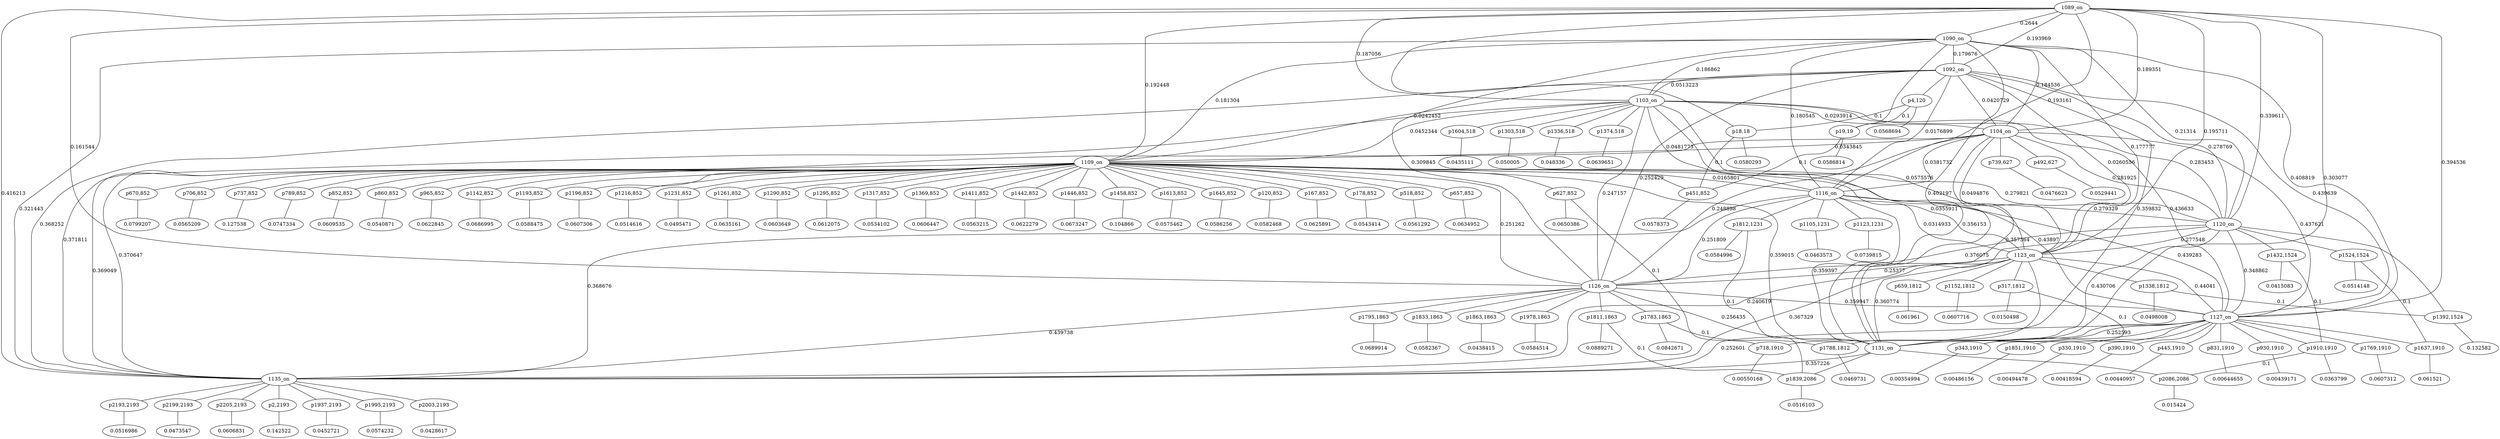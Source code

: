graph {
	"p2,2193" -- "c0"
	"c0" [ label="0.142522", pos="11.8237,97.9324!"];
	"p4,120" -- "c8"
	"c8" [ label="0.0568694", pos="54.2263,99.454!"];
	"p4,120" -- "p18,18" [label="0.1"]
	"p4,120" -- "p19,19" [label="0.1"]
	"p18,18" -- "c25"
	"c25" [ label="0.0580293", pos="61.9515,90.4938!"];
	"p18,18" -- "p451,852" [label="0.1"]
	"p19,19" -- "c40"
	"c40" [ label="0.0586814", pos="46.5006,90.4053!"];
	"p19,19" -- "p451,852" [label="0.1"]
	"p120,852" -- "c55"
	"c55" [ label="0.0582468", pos="24.7301,94.5148!"];
	"p167,852" -- "c73"
	"c73" [ label="0.0625891", pos="36.7726,87.7184!"];
	"p178,852" -- "c91"
	"c91" [ label="0.0543414", pos="12.9991,78.6252!"];
	"p317,1812" -- "c114"
	"c114" [ label="0.0150498", pos="0.268098,84.9969!"];
	"p317,1812" -- "p343,1910" [label="0.1"]
	"p330,1910" -- "c135"
	"c135" [ label="0.00494478", pos="9.02383,84.7785!"];
	"p343,1910" -- "c149"
	"c149" [ label="0.00354994", pos="3.15582,84.4702!"];
	"p390,1910" -- "c163"
	"c163" [ label="0.00418594", pos="4.89745,82.4158!"];
	"p445,1910" -- "c177"
	"c177" [ label="0.00440957", pos="4.37585,79.9915!"];
	"p451,852" -- "c180"
	"c180" [ label="0.0578373", pos="66.4045,81.4355!"];
	"p492,627" -- "c205"
	"c205" [ label="0.0529441", pos="23.9819,81.2168!"];
	"p518,852" -- "c214"
	"c214" [ label="0.0561292", pos="96.776,62.854!"];
	"p627,852" -- "c232"
	"c232" [ label="0.0650386", pos="69.4236,77.1261!"];
	"p627,852" -- "p718,1910" [label="0.1"]
	"p657,852" -- "c250"
	"c250" [ label="0.0634952", pos="47.8125,71.5035!"];
	"p659,1812" -- "c268"
	"c268" [ label="0.061961", pos="60.6162,71.1487!"];
	"p670,852" -- "c285"
	"c285" [ label="0.0799207", pos="74.5895,73.5762!"];
	"p706,852" -- "c303"
	"c303" [ label="0.0565209", pos="7.76685,76.0098!"];
	"p718,1910" -- "c332"
	"c332" [ label="0.00550168", pos="70.5746,74.1346!"];
	"p737,852" -- "c335"
	"c335" [ label="0.127538", pos="3.52372,68.7987!"];
	"p739,627" -- "c353"
	"c353" [ label="0.0476623", pos="21.2629,72.9469!"];
	"p789,852" -- "c371"
	"c371" [ label="0.0747334", pos="7.83776,68.5985!"];
	"p831,1910" -- "c400"
	"c400" [ label="0.00644655", pos="66.3625,71.7592!"];
	"p852,852" -- "c403"
	"c403" [ label="0.0609535", pos="91.633,72.5489!"];
	"p860,852" -- "c421"
	"c421" [ label="0.0540871", pos="78.9379,72.4969!"];
	"p930,1910" -- "c450"
	"c450" [ label="0.00439171", pos="66.3519,69.8416!"];
	"p965,852" -- "c457"
	"c457" [ label="0.0622845", pos="10.45,69.6267!"];
	"p1105,1231" -- "c478"
	"c478" [ label="0.0463573", pos="74.6737,64.1343!"];
	"p1123,1231" -- "c484"
	"c484" [ label="0.0739815", pos="68.9868,65.4787!"];
	"p1142,852" -- "c502"
	"c502" [ label="0.0686995", pos="33.6012,65.358!"];
	"p1152,1812" -- "c520"
	"c520" [ label="0.0607716", pos="58.1501,65.4437!"];
	"p1193,852" -- "c537"
	"c537" [ label="0.0588475", pos="17.9259,57.4356!"];
	"p1196,852" -- "c555"
	"c555" [ label="0.0607306", pos="47.9383,58.6642!"];
	"p1216,852" -- "c573"
	"c573" [ label="0.0514616", pos="10.4891,63.5334!"];
	"p1231,852" -- "c591"
	"c591" [ label="0.0495471", pos="85.119,62.2229!"];
	"p1261,852" -- "c613"
	"c613" [ label="0.0635161", pos="3.88103,60.4281!"];
	"p1290,852" -- "c625"
	"c625" [ label="0.0603649", pos="60.6932,56.6971!"];
	"p1295,852" -- "c647"
	"c647" [ label="0.0612075", pos="8.90963,58.4661!"];
	"p1303,518" -- "c659"
	"c659" [ label="0.050005", pos="71.8903,58.1756!"];
	"p1317,852" -- "c679"
	"c679" [ label="0.0534102", pos="13.1459,54.9317!"];
	"p1336,518" -- "c691"
	"c691" [ label="0.048336", pos="74.7667,52.3651!"];
	"p1338,1812" -- "c707"
	"c707" [ label="0.0498008", pos="4.77315,53.8353!"];
	"p1338,1812" -- "p1392,1524" [label="0.1"]
	"p1369,852" -- "c724"
	"c724" [ label="0.0606447", pos="54.2774,52.4504!"];
	"p1374,518" -- "c742"
	"c742" [ label="0.0639651", pos="71.7066,52.4455!"];
	"p1392,1524" -- "c758"
	"c758" [ label="0.132582", pos="5.28396,48.9733!"];
	"p1411,852" -- "c761"
	"c761" [ label="0.0563215", pos="51.9585,49.0762!"];
	"p1432,1524" -- "c779"
	"c779" [ label="0.0415083", pos="2.85017,44.1548!"];
	"p1432,1524" -- "p1910,1910" [label="0.1"]
	"p1442,852" -- "c783"
	"c783" [ label="0.0622279", pos="56.5587,50.2018!"];
	"p1446,852" -- "c801"
	"c801" [ label="0.0673247", pos="30.8615,50.0028!"];
	"p1458,852" -- "c822"
	"c822" [ label="0.104866", pos="43.5248,48.2613!"];
	"p1524,1524" -- "c836"
	"c836" [ label="0.0514148", pos="9.89166,47.8528!"];
	"p1524,1524" -- "p1637,1910" [label="0.1"]
	"p1604,518" -- "c839"
	"c839" [ label="0.0435111", pos="74.2905,46.5645!"];
	"p1613,852" -- "c855"
	"c855" [ label="0.0575462", pos="52.4374,46.4241!"];
	"p1637,1910" -- "c873"
	"c873" [ label="0.061521", pos="8.77956,44.3706!"];
	"p1645,852" -- "c887"
	"c887" [ label="0.0586256", pos="92.8399,46.368!"];
	"p1769,1910" -- "c905"
	"c905" [ label="0.0607312", pos="13.0452,39.7869!"];
	"p1783,1863" -- "c919"
	"c919" [ label="0.0842671", pos="31.5974,37.8427!"];
	"p1783,1863" -- "p1788,1812" [label="0.1"]
	"p1788,1812" -- "c937"
	"c937" [ label="0.0469731", pos="21.7336,35.1941!"];
	"p1795,1863" -- "c951"
	"c951" [ label="0.0689914", pos="53.1034,37.1601!"];
	"p1811,1863" -- "c956"
	"c956" [ label="0.0889271", pos="70.3918,38.3785!"];
	"p1811,1863" -- "p1839,2086" [label="0.1"]
	"p1812,1231" -- "c973"
	"c973" [ label="0.0584996", pos="82.2519,39.7376!"];
	"p1812,1231" -- "p1839,2086" [label="0.1"]
	"p1833,1863" -- "c978"
	"c978" [ label="0.0582367", pos="64.8667,37.0014!"];
	"p1839,2086" -- "c997"
	"c997" [ label="0.0516103", pos="75.8288,38.3387!"];
	"p1851,1910" -- "c1010"
	"c1010" [ label="0.00486156", pos="9.15363,37.1568!"];
	"p1863,1863" -- "c1012"
	"c1012" [ label="0.0438415", pos="45.3026,32.6786!"];
	"p1910,1910" -- "c1017"
	"c1017" [ label="0.0363799", pos="8.07972,34.5157!"];
	"p1910,1910" -- "p2086,2086" [label="0.1"]
	"p1937,2193" -- "c1031"
	"c1031" [ label="0.0452721", pos="27.0135,33.7538!"];
	"p1978,1863" -- "c1039"
	"c1039" [ label="0.0584514", pos="40.8572,32.6136!"];
	"p1995,2193" -- "c1044"
	"c1044" [ label="0.0574232", pos="29.0986,29.9752!"];
	"p2003,2193" -- "c1052"
	"c1052" [ label="0.0428617", pos="37.0027,31.4173!"];
	"p2086,2086" -- "c1060"
	"c1060" [ label="0.015424", pos="13.0773,30.6181!"];
	"p2193,2193" -- "c1064"
	"c1064" [ label="0.0516986", pos="30.7924,13.2333!"];
	"p2199,2193" -- "c1072"
	"c1072" [ label="0.0473547", pos="45.7898,16.7753!"];
	"p2205,2193" -- "c1080"
	"c1080" [ label="0.0606831", pos="44.7406,4.31873!"];
	"1089_on" -- "1090_on" [label="0.2644"]
	"1089_on" -- "1092_on" [label="0.193969"]
	"1089_on" -- "1103_on" [label="0.187056"]
	"1089_on" -- "1104_on" [label="0.189351"]
	"1089_on" -- "1109_on" [label="0.192448"]
	"1089_on" -- "1116_on" [label="0.193161"]
	"1089_on" -- "1120_on" [label="0.339611"]
	"1089_on" -- "1123_on" [label="0.195711"]
	"1089_on" -- "1126_on" [label="0.161544"]
	"1089_on" -- "1127_on" [label="0.394536"]
	"1089_on" -- "1131_on" [label="0.303077"]
	"1089_on" -- "1135_on" [label="0.416213"]
	"1090_on" -- "1092_on" [label="0.179676"]
	"1090_on" -- "1103_on" [label="0.186862"]
	"1090_on" -- "1104_on" [label="0.184536"]
	"1090_on" -- "1109_on" [label="0.181304"]
	"1090_on" -- "1116_on" [label="0.180545"]
	"1090_on" -- "1120_on" [label="0.21314"]
	"1090_on" -- "1123_on" [label="0.177777"]
	"1090_on" -- "1126_on" [label="0.309845"]
	"1090_on" -- "1127_on" [label="0.408819"]
	"1090_on" -- "1131_on" [label="0.402197"]
	"1090_on" -- "1135_on" [label="0.321443"]
	"1092_on" -- "1103_on" [label="0.0513223"]
	"1092_on" -- "1104_on" [label="0.0420729"]
	"1092_on" -- "1109_on" [label="0.0242452"]
	"1092_on" -- "1116_on" [label="0.0176899"]
	"1092_on" -- "1120_on" [label="0.278769"]
	"1092_on" -- "1123_on" [label="0.0260556"]
	"1092_on" -- "1126_on" [label="0.252429"]
	"1092_on" -- "1127_on" [label="0.439639"]
	"1092_on" -- "1131_on" [label="0.359832"]
	"1092_on" -- "1135_on" [label="0.368252"]
	"1103_on" -- "1104_on" [label="0.0293914"]
	"1103_on" -- "1109_on" [label="0.0452344"]
	"1103_on" -- "1116_on" [label="0.0481773"]
	"1103_on" -- "1120_on" [label="0.283453"]
	"1103_on" -- "1123_on" [label="0.0575576"]
	"1103_on" -- "1126_on" [label="0.247157"]
	"1103_on" -- "1127_on" [label="0.436633"]
	"1103_on" -- "1131_on" [label="0.356153"]
	"1103_on" -- "1135_on" [label="0.371811"]
	"1104_on" -- "1109_on" [label="0.0343845"]
	"1104_on" -- "1116_on" [label="0.0381732"]
	"1104_on" -- "1120_on" [label="0.281925"]
	"1104_on" -- "1123_on" [label="0.0494876"]
	"1104_on" -- "1126_on" [label="0.248898"]
	"1104_on" -- "1127_on" [label="0.437621"]
	"1104_on" -- "1131_on" [label="0.357364"]
	"1104_on" -- "1135_on" [label="0.370647"]
	"1109_on" -- "1116_on" [label="0.0165801"]
	"1109_on" -- "1120_on" [label="0.279821"]
	"1109_on" -- "1123_on" [label="0.0355911"]
	"1109_on" -- "1126_on" [label="0.251262"]
	"1109_on" -- "1127_on" [label="0.43897"]
	"1109_on" -- "1131_on" [label="0.359015"]
	"1109_on" -- "1135_on" [label="0.369049"]
	"1116_on" -- "1120_on" [label="0.279329"]
	"1116_on" -- "1123_on" [label="0.0314933"]
	"1116_on" -- "1126_on" [label="0.251809"]
	"1116_on" -- "1127_on" [label="0.439283"]
	"1116_on" -- "1131_on" [label="0.359397"]
	"1116_on" -- "1135_on" [label="0.368676"]
	"1120_on" -- "1123_on" [label="0.277548"]
	"1120_on" -- "1126_on" [label="0.376075"]
	"1120_on" -- "1127_on" [label="0.348862"]
	"1120_on" -- "1131_on" [label="0.430706"]
	"1120_on" -- "1135_on" [label="0.240619"]
	"1123_on" -- "1126_on" [label="0.25377"]
	"1123_on" -- "1127_on" [label="0.44041"]
	"1123_on" -- "1131_on" [label="0.360774"]
	"1123_on" -- "1135_on" [label="0.367329"]
	"1126_on" -- "1127_on" [label="0.359947"]
	"1126_on" -- "1131_on" [label="0.256435"]
	"1126_on" -- "1135_on" [label="0.439738"]
	"1127_on" -- "1131_on" [label="0.252593"]
	"1127_on" -- "1135_on" [label="0.252601"]
	"1131_on" -- "1135_on" [label="0.357226"]
	"1089_on" -- "p18,18"
	"1090_on" -- "p19,19"
	"1092_on" -- "p4,120"
	"1103_on" -- "p1303,518"
	"1103_on" -- "p1336,518"
	"1103_on" -- "p1374,518"
	"1103_on" -- "p1604,518"
	"1104_on" -- "p492,627"
	"1104_on" -- "p739,627"
	"1109_on" -- "p120,852"
	"1109_on" -- "p167,852"
	"1109_on" -- "p178,852"
	"1109_on" -- "p451,852"
	"1109_on" -- "p518,852"
	"1109_on" -- "p627,852"
	"1109_on" -- "p657,852"
	"1109_on" -- "p670,852"
	"1109_on" -- "p706,852"
	"1109_on" -- "p737,852"
	"1109_on" -- "p789,852"
	"1109_on" -- "p852,852"
	"1109_on" -- "p860,852"
	"1109_on" -- "p965,852"
	"1109_on" -- "p1142,852"
	"1109_on" -- "p1193,852"
	"1109_on" -- "p1196,852"
	"1109_on" -- "p1216,852"
	"1109_on" -- "p1231,852"
	"1109_on" -- "p1261,852"
	"1109_on" -- "p1290,852"
	"1109_on" -- "p1295,852"
	"1109_on" -- "p1317,852"
	"1109_on" -- "p1369,852"
	"1109_on" -- "p1411,852"
	"1109_on" -- "p1442,852"
	"1109_on" -- "p1446,852"
	"1109_on" -- "p1458,852"
	"1109_on" -- "p1613,852"
	"1109_on" -- "p1645,852"
	"1116_on" -- "p1105,1231"
	"1116_on" -- "p1123,1231"
	"1116_on" -- "p1812,1231"
	"1120_on" -- "p1392,1524"
	"1120_on" -- "p1432,1524"
	"1120_on" -- "p1524,1524"
	"1123_on" -- "p317,1812"
	"1123_on" -- "p659,1812"
	"1123_on" -- "p1152,1812"
	"1123_on" -- "p1338,1812"
	"1123_on" -- "p1788,1812"
	"1126_on" -- "p1783,1863"
	"1126_on" -- "p1795,1863"
	"1126_on" -- "p1811,1863"
	"1126_on" -- "p1833,1863"
	"1126_on" -- "p1863,1863"
	"1126_on" -- "p1978,1863"
	"1127_on" -- "p330,1910"
	"1127_on" -- "p343,1910"
	"1127_on" -- "p390,1910"
	"1127_on" -- "p445,1910"
	"1127_on" -- "p718,1910"
	"1127_on" -- "p831,1910"
	"1127_on" -- "p930,1910"
	"1127_on" -- "p1637,1910"
	"1127_on" -- "p1769,1910"
	"1127_on" -- "p1851,1910"
	"1127_on" -- "p1910,1910"
	"1131_on" -- "p1839,2086"
	"1131_on" -- "p2086,2086"
	"1135_on" -- "p2,2193"
	"1135_on" -- "p1937,2193"
	"1135_on" -- "p1995,2193"
	"1135_on" -- "p2003,2193"
	"1135_on" -- "p2193,2193"
	"1135_on" -- "p2199,2193"
	"1135_on" -- "p2205,2193"
}
